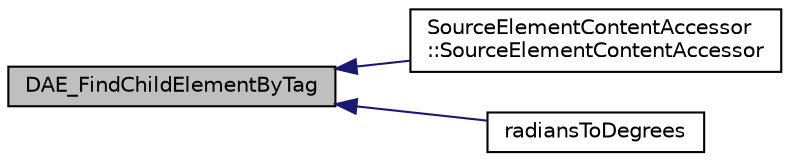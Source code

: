 digraph "DAE_FindChildElementByTag"
{
  edge [fontname="Helvetica",fontsize="10",labelfontname="Helvetica",labelfontsize="10"];
  node [fontname="Helvetica",fontsize="10",shape=record];
  rankdir="LR";
  Node109 [label="DAE_FindChildElementByTag",height=0.2,width=0.4,color="black", fillcolor="grey75", style="filled", fontcolor="black"];
  Node109 -> Node110 [dir="back",color="midnightblue",fontsize="10",style="solid",fontname="Helvetica"];
  Node110 [label="SourceElementContentAccessor\l::SourceElementContentAccessor",height=0.2,width=0.4,color="black", fillcolor="white", style="filled",URL="$struct_source_element_content_accessor.html#a6eb54cec39e924a3309beb5baefbde93"];
  Node109 -> Node111 [dir="back",color="midnightblue",fontsize="10",style="solid",fontname="Helvetica"];
  Node111 [label="radiansToDegrees",height=0.2,width=0.4,color="black", fillcolor="white", style="filled",URL="$fbxcolladautils_8h.html#a86df93411b8fee393d4e101943a74e7f"];
}
